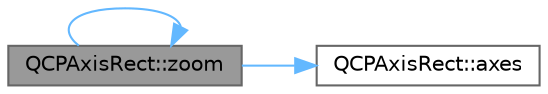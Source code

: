 digraph "QCPAxisRect::zoom"
{
 // LATEX_PDF_SIZE
  bgcolor="transparent";
  edge [fontname=Helvetica,fontsize=10,labelfontname=Helvetica,labelfontsize=10];
  node [fontname=Helvetica,fontsize=10,shape=box,height=0.2,width=0.4];
  rankdir="LR";
  Node1 [label="QCPAxisRect::zoom",height=0.2,width=0.4,color="gray40", fillcolor="grey60", style="filled", fontcolor="black",tooltip=" "];
  Node1 -> Node2 [color="steelblue1",style="solid"];
  Node2 [label="QCPAxisRect::axes",height=0.2,width=0.4,color="grey40", fillcolor="white", style="filled",URL="$class_q_c_p_axis_rect.html#a11657b8faebe9677180860e8057ede26",tooltip=" "];
  Node1 -> Node1 [color="steelblue1",style="solid"];
}
